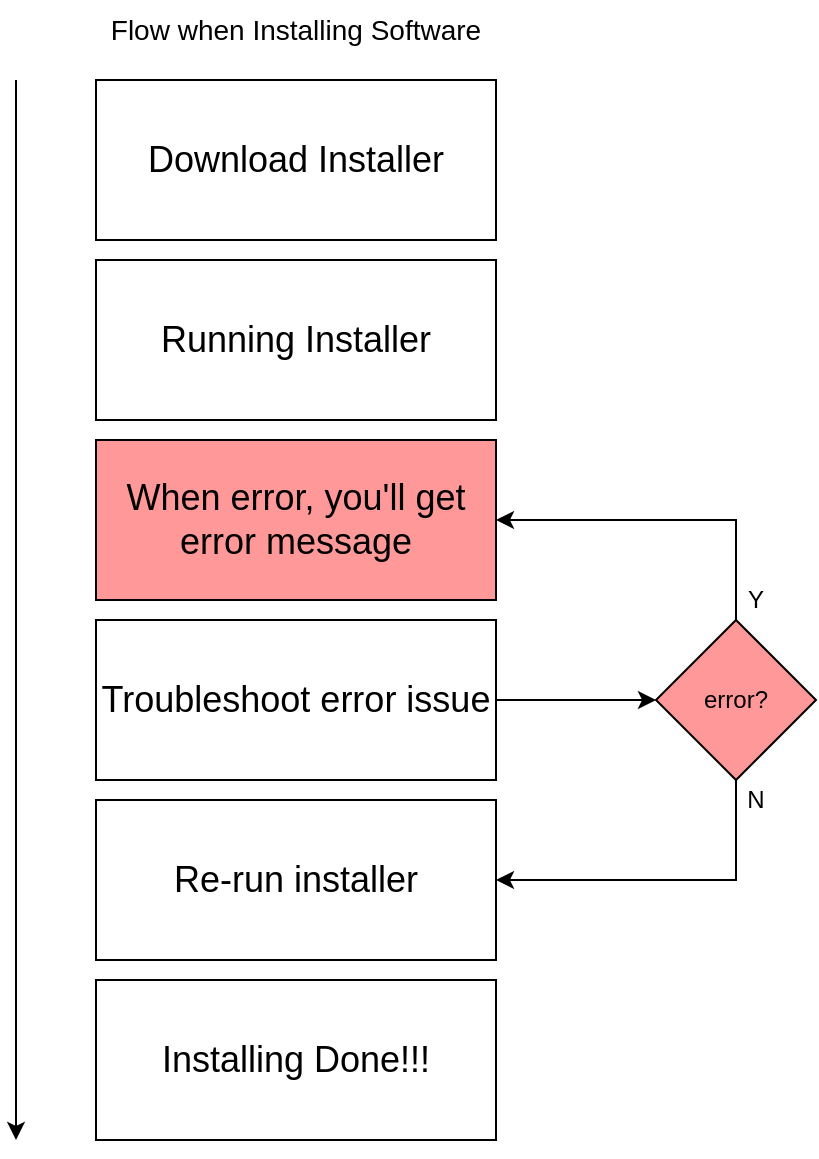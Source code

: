 <mxfile version="13.1.9" type="github" pages="2">
  <diagram id="gQXI69-hHWr-cZGba0ls" name="flow">
    <mxGraphModel dx="1186" dy="646" grid="1" gridSize="10" guides="1" tooltips="1" connect="1" arrows="1" fold="1" page="1" pageScale="1" pageWidth="850" pageHeight="1100" math="0" shadow="0">
      <root>
        <mxCell id="0" />
        <mxCell id="1" parent="0" />
        <mxCell id="ur3HQttmQ-W_e-cBj36r-1" value="&lt;font style=&quot;font-size: 18px&quot;&gt;Download Installer&lt;/font&gt;" style="rounded=0;whiteSpace=wrap;html=1;" parent="1" vertex="1">
          <mxGeometry x="280" y="80" width="200" height="80" as="geometry" />
        </mxCell>
        <mxCell id="ur3HQttmQ-W_e-cBj36r-2" value="&lt;font style=&quot;font-size: 14px&quot;&gt;Flow when Installing Software&lt;/font&gt;" style="text;html=1;strokeColor=none;fillColor=none;align=center;verticalAlign=middle;whiteSpace=wrap;rounded=0;" parent="1" vertex="1">
          <mxGeometry x="280" y="40" width="200" height="30" as="geometry" />
        </mxCell>
        <mxCell id="08gX9jk3sD4dj2nwaR3i-1" value="&lt;font style=&quot;font-size: 18px&quot;&gt;Running Installer&lt;br&gt;&lt;/font&gt;" style="rounded=0;whiteSpace=wrap;html=1;" parent="1" vertex="1">
          <mxGeometry x="280" y="170" width="200" height="80" as="geometry" />
        </mxCell>
        <mxCell id="et5O3iPKqzA-8bhLrARb-1" value="&lt;font style=&quot;font-size: 18px&quot;&gt;When error, you&#39;ll get error message&lt;br&gt;&lt;/font&gt;" style="rounded=0;whiteSpace=wrap;html=1;fillColor=#FF9999;" parent="1" vertex="1">
          <mxGeometry x="280" y="260" width="200" height="80" as="geometry" />
        </mxCell>
        <mxCell id="et5O3iPKqzA-8bhLrARb-5" style="edgeStyle=orthogonalEdgeStyle;rounded=0;orthogonalLoop=1;jettySize=auto;html=1;exitX=1;exitY=0.5;exitDx=0;exitDy=0;entryX=0;entryY=0.5;entryDx=0;entryDy=0;" parent="1" source="et5O3iPKqzA-8bhLrARb-2" target="et5O3iPKqzA-8bhLrARb-4" edge="1">
          <mxGeometry relative="1" as="geometry" />
        </mxCell>
        <mxCell id="et5O3iPKqzA-8bhLrARb-2" value="&lt;font style=&quot;font-size: 18px&quot;&gt;Troubleshoot error issue&lt;br&gt;&lt;/font&gt;" style="rounded=0;whiteSpace=wrap;html=1;" parent="1" vertex="1">
          <mxGeometry x="280" y="350" width="200" height="80" as="geometry" />
        </mxCell>
        <mxCell id="et5O3iPKqzA-8bhLrARb-3" value="&lt;font style=&quot;font-size: 18px&quot;&gt;Re-run installer&lt;br&gt;&lt;/font&gt;" style="rounded=0;whiteSpace=wrap;html=1;" parent="1" vertex="1">
          <mxGeometry x="280" y="440" width="200" height="80" as="geometry" />
        </mxCell>
        <mxCell id="et5O3iPKqzA-8bhLrARb-6" style="edgeStyle=orthogonalEdgeStyle;rounded=0;orthogonalLoop=1;jettySize=auto;html=1;exitX=0.5;exitY=0;exitDx=0;exitDy=0;" parent="1" source="et5O3iPKqzA-8bhLrARb-4" edge="1">
          <mxGeometry relative="1" as="geometry">
            <mxPoint x="480" y="300" as="targetPoint" />
            <Array as="points">
              <mxPoint x="600" y="300" />
              <mxPoint x="480" y="300" />
            </Array>
          </mxGeometry>
        </mxCell>
        <mxCell id="et5O3iPKqzA-8bhLrARb-7" style="edgeStyle=orthogonalEdgeStyle;rounded=0;orthogonalLoop=1;jettySize=auto;html=1;exitX=0.5;exitY=1;exitDx=0;exitDy=0;entryX=1;entryY=0.5;entryDx=0;entryDy=0;" parent="1" source="et5O3iPKqzA-8bhLrARb-4" target="et5O3iPKqzA-8bhLrARb-3" edge="1">
          <mxGeometry relative="1" as="geometry" />
        </mxCell>
        <mxCell id="et5O3iPKqzA-8bhLrARb-4" value="error?" style="rhombus;whiteSpace=wrap;html=1;fillColor=#FF9999;" parent="1" vertex="1">
          <mxGeometry x="560" y="350" width="80" height="80" as="geometry" />
        </mxCell>
        <mxCell id="et5O3iPKqzA-8bhLrARb-8" value="Y" style="text;html=1;strokeColor=none;fillColor=none;align=center;verticalAlign=middle;whiteSpace=wrap;rounded=0;" parent="1" vertex="1">
          <mxGeometry x="590" y="330" width="40" height="20" as="geometry" />
        </mxCell>
        <mxCell id="et5O3iPKqzA-8bhLrARb-9" value="N" style="text;html=1;strokeColor=none;fillColor=none;align=center;verticalAlign=middle;whiteSpace=wrap;rounded=0;" parent="1" vertex="1">
          <mxGeometry x="590" y="430" width="40" height="20" as="geometry" />
        </mxCell>
        <mxCell id="et5O3iPKqzA-8bhLrARb-10" value="&lt;font style=&quot;font-size: 18px&quot;&gt;Installing Done!!!&lt;br&gt;&lt;/font&gt;" style="rounded=0;whiteSpace=wrap;html=1;" parent="1" vertex="1">
          <mxGeometry x="280" y="530" width="200" height="80" as="geometry" />
        </mxCell>
        <mxCell id="et5O3iPKqzA-8bhLrARb-12" value="" style="endArrow=classic;html=1;shadow=0;fillColor=#000000;" parent="1" edge="1">
          <mxGeometry width="50" height="50" relative="1" as="geometry">
            <mxPoint x="240" y="80" as="sourcePoint" />
            <mxPoint x="240" y="610" as="targetPoint" />
          </mxGeometry>
        </mxCell>
      </root>
    </mxGraphModel>
  </diagram>
  <diagram id="41pMfam0hd4wGi_jphHk" name="what docker">
    <mxGraphModel dx="1186" dy="646" grid="1" gridSize="10" guides="1" tooltips="1" connect="1" arrows="1" fold="1" page="1" pageScale="1" pageWidth="850" pageHeight="1100" math="0" shadow="0">
      <root>
        <mxCell id="XEwZLppkH-t2C0BLty2--0" />
        <mxCell id="XEwZLppkH-t2C0BLty2--1" parent="XEwZLppkH-t2C0BLty2--0" />
      </root>
    </mxGraphModel>
  </diagram>
</mxfile>
